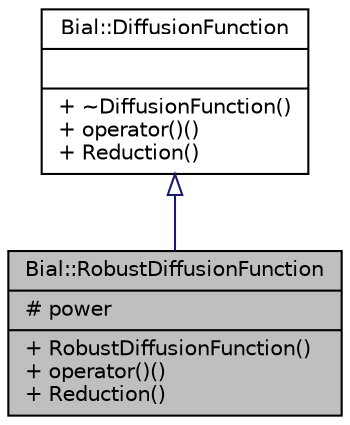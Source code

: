 digraph "Bial::RobustDiffusionFunction"
{
  edge [fontname="Helvetica",fontsize="10",labelfontname="Helvetica",labelfontsize="10"];
  node [fontname="Helvetica",fontsize="10",shape=record];
  Node1 [label="{Bial::RobustDiffusionFunction\n|# power\l|+ RobustDiffusionFunction()\l+ operator()()\l+ Reduction()\l}",height=0.2,width=0.4,color="black", fillcolor="grey75", style="filled", fontcolor="black"];
  Node2 -> Node1 [dir="back",color="midnightblue",fontsize="10",style="solid",arrowtail="onormal",fontname="Helvetica"];
  Node2 [label="{Bial::DiffusionFunction\n||+ ~DiffusionFunction()\l+ operator()()\l+ Reduction()\l}",height=0.2,width=0.4,color="black", fillcolor="white", style="filled",URL="$class_bial_1_1_diffusion_function.html",tooltip="Diffusion functions to compute annisotropic filtering and other algorithms. "];
}
